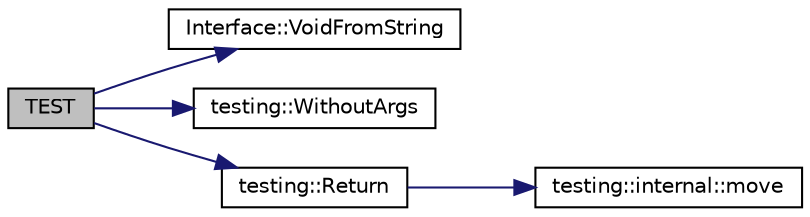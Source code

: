 digraph "TEST"
{
  edge [fontname="Helvetica",fontsize="10",labelfontname="Helvetica",labelfontsize="10"];
  node [fontname="Helvetica",fontsize="10",shape=record];
  rankdir="LR";
  Node66 [label="TEST",height=0.2,width=0.4,color="black", fillcolor="grey75", style="filled", fontcolor="black"];
  Node66 -> Node67 [color="midnightblue",fontsize="10",style="solid",fontname="Helvetica"];
  Node67 [label="Interface::VoidFromString",height=0.2,width=0.4,color="black", fillcolor="white", style="filled",URL="$de/d95/class_interface.html#a65d6ae604e7e9a513aec72c9c94e0b97"];
  Node66 -> Node68 [color="midnightblue",fontsize="10",style="solid",fontname="Helvetica"];
  Node68 [label="testing::WithoutArgs",height=0.2,width=0.4,color="black", fillcolor="white", style="filled",URL="$d0/d75/namespacetesting.html#aeac85f74bd11112f69142e92e3a50780"];
  Node66 -> Node69 [color="midnightblue",fontsize="10",style="solid",fontname="Helvetica"];
  Node69 [label="testing::Return",height=0.2,width=0.4,color="black", fillcolor="white", style="filled",URL="$d0/d75/namespacetesting.html#af6d1c13e9376c77671e37545cd84359c"];
  Node69 -> Node70 [color="midnightblue",fontsize="10",style="solid",fontname="Helvetica"];
  Node70 [label="testing::internal::move",height=0.2,width=0.4,color="black", fillcolor="white", style="filled",URL="$d0/da7/namespacetesting_1_1internal.html#a0f6d06bf8c3093b9c22bb08723db201e"];
}
